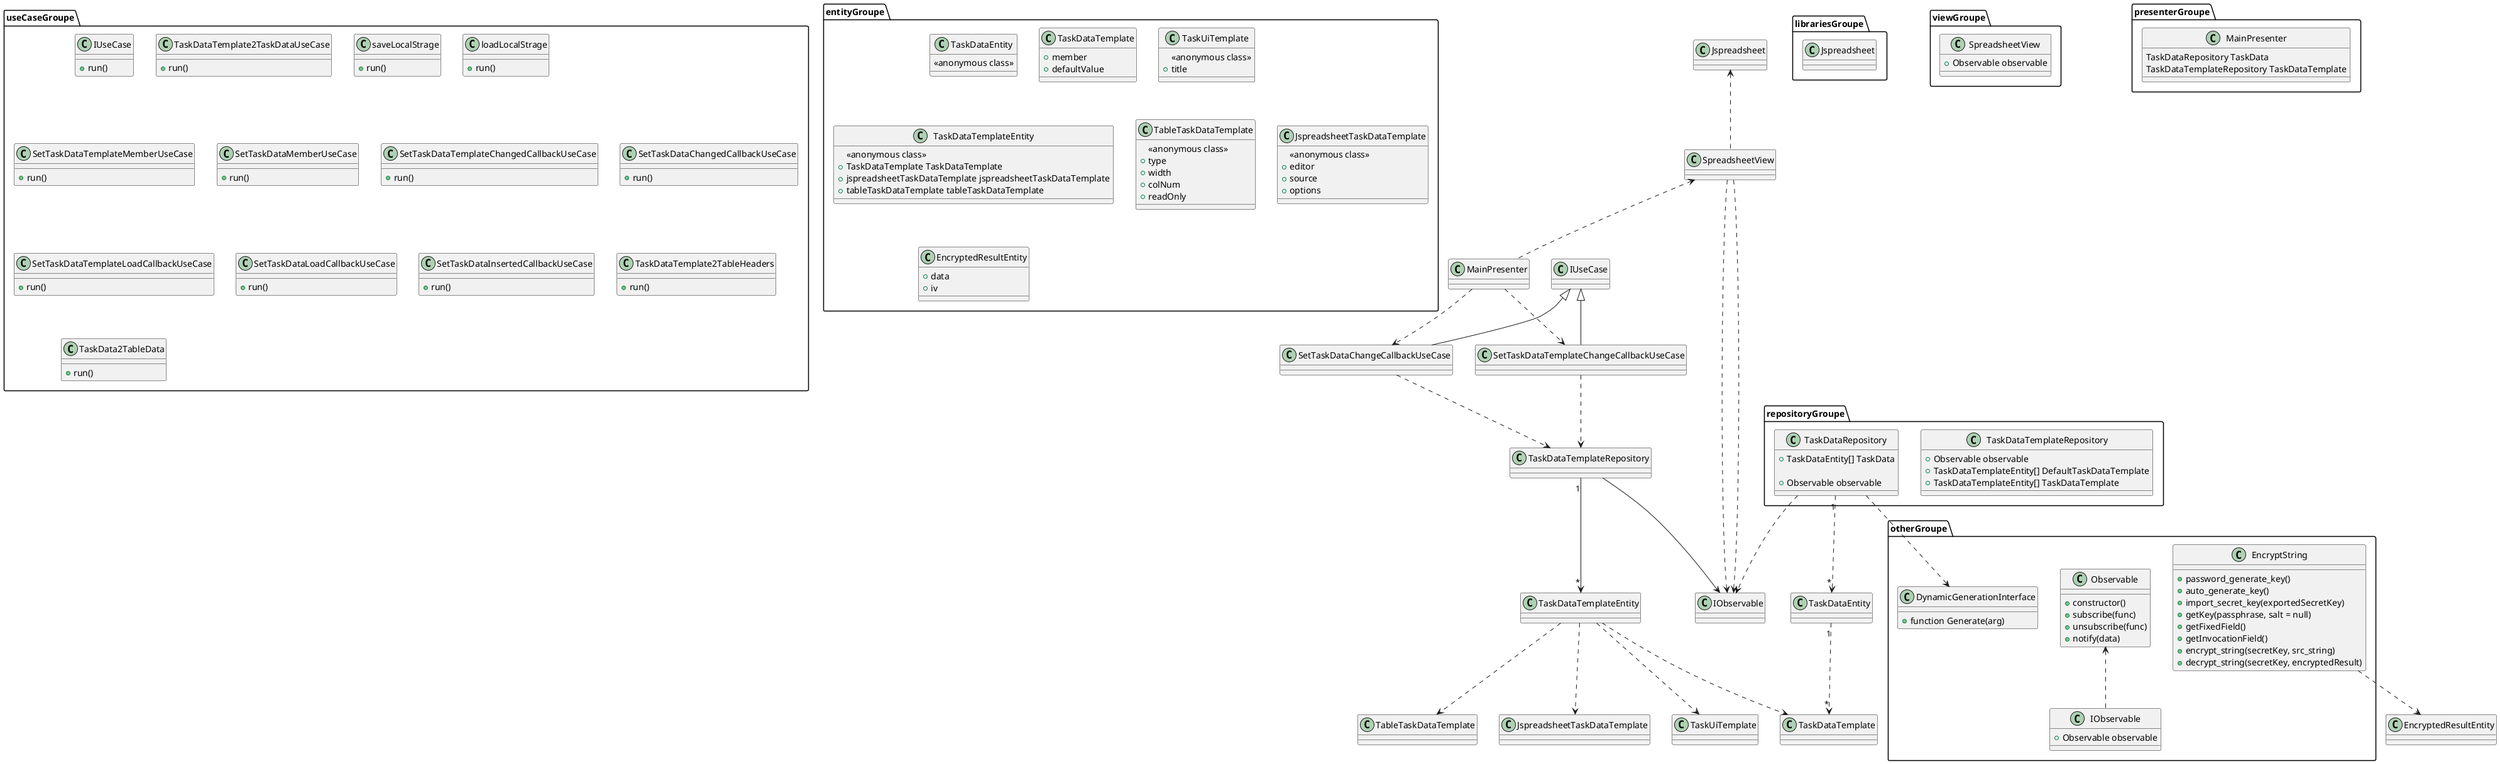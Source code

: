 @startuml
Jspreadsheet <.. SpreadsheetView
IObservable <.. SpreadsheetView


package librariesGroupe{
    class Jspreadsheet
}

package otherGroupe{
    class IObservable{
        +Observable observable
    }
    class Observable {
        +constructor() 
        +subscribe(func) 
        +unsubscribe(func)
        +notify(data) 
    }
    class EncryptString{
        +password_generate_key()
        +auto_generate_key()
        +import_secret_key(exportedSecretKey)
        +getKey(passphrase, salt = null)
        +getFixedField()
        +getInvocationField()
        +encrypt_string(secretKey, src_string)
        +decrypt_string(secretKey, encryptedResult)
    }

Observable <.. IObservable
    
    class DynamicGenerationInterface{
        +function Generate(arg)
    }
}

package viewGroupe{
    class SpreadsheetView{
        +Observable observable
    }
}
SpreadsheetView <.. MainPresenter

package presenterGroupe{
    class MainPresenter{
        TaskDataRepository TaskData
        TaskDataTemplateRepository TaskDataTemplate
    }
}





MainPresenter ..> SetTaskDataChangeCallbackUseCase
MainPresenter ..> SetTaskDataTemplateChangeCallbackUseCase

IObservable <.. SpreadsheetView

IUseCase <|-- SetTaskDataChangeCallbackUseCase
IUseCase <|-- SetTaskDataTemplateChangeCallbackUseCase



SetTaskDataChangeCallbackUseCase ..> TaskDataTemplateRepository
SetTaskDataTemplateChangeCallbackUseCase ..> TaskDataTemplateRepository
package useCaseGroupe{
    class IUseCase{
        +run()
    }


    
    class TaskDataTemplate2TaskDataUseCase{
        +run()
    }

    class saveLocalStrage{
        +run()
    }
    class loadLocalStrage{
        +run()
    }
    class SetTaskDataTemplateMemberUseCase{
        +run()
    }
    class SetTaskDataMemberUseCase{
        +run()
    }
    
    class SetTaskDataTemplateChangedCallbackUseCase{
        +run()
    }
    class SetTaskDataChangedCallbackUseCase{
        +run()
    }
    class SetTaskDataTemplateLoadCallbackUseCase{
        +run()
    }
    class SetTaskDataLoadCallbackUseCase{
        +run()
    }
    class SetTaskDataInsertedCallbackUseCase{
        +run()
    }

    class TaskDataTemplate2TableHeaders{
        +run()
    }
    class TaskData2TableData{
        +run()
    }
}


package repositoryGroupe{
    class TaskDataTemplateRepository{
        +Observable observable
        +TaskDataTemplateEntity[] DefaultTaskDataTemplate
        +TaskDataTemplateEntity[] TaskDataTemplate
    }
    class TaskDataRepository{
        +TaskDataEntity[] TaskData

        +Observable observable
    }
}
TaskDataEntity "1"..> "*" TaskDataTemplate
TaskDataTemplateEntity ..>  TaskDataTemplate
TaskDataTemplateEntity ..>  TableTaskDataTemplate
TaskDataRepository "1"..> "*" TaskDataEntity
TaskDataTemplateEntity ..>  JspreadsheetTaskDataTemplate
TaskDataTemplateEntity ..>  TaskUiTemplate
TaskDataTemplateRepository "1" --> "*" TaskDataTemplateEntity

TaskDataRepository ..>  IObservable
TaskDataTemplateRepository  -->  IObservable

TaskDataRepository ..> DynamicGenerationInterface
EncryptString ..> EncryptedResultEntity

package entityGroupe{
    class TaskDataEntity{
        <<anonymous class>>
    }
    class TaskDataTemplate{
        +member
        +defaultValue
    }
    class TaskUiTemplate{
        <<anonymous class>>
        +title
    }
    class TaskDataTemplateEntity{
        <<anonymous class>>
        +TaskDataTemplate TaskDataTemplate
        +jspreadsheetTaskDataTemplate jspreadsheetTaskDataTemplate
        +tableTaskDataTemplate tableTaskDataTemplate
    }
    class TableTaskDataTemplate{
        <<anonymous class>>
        +type
        +width
        +colNum
        +readOnly
    }
    class JspreadsheetTaskDataTemplate{
        <<anonymous class>>
        +editor
        +source
        +options
    }
    class EncryptedResultEntity{
        +data
        +iv
    }
}
@enduml